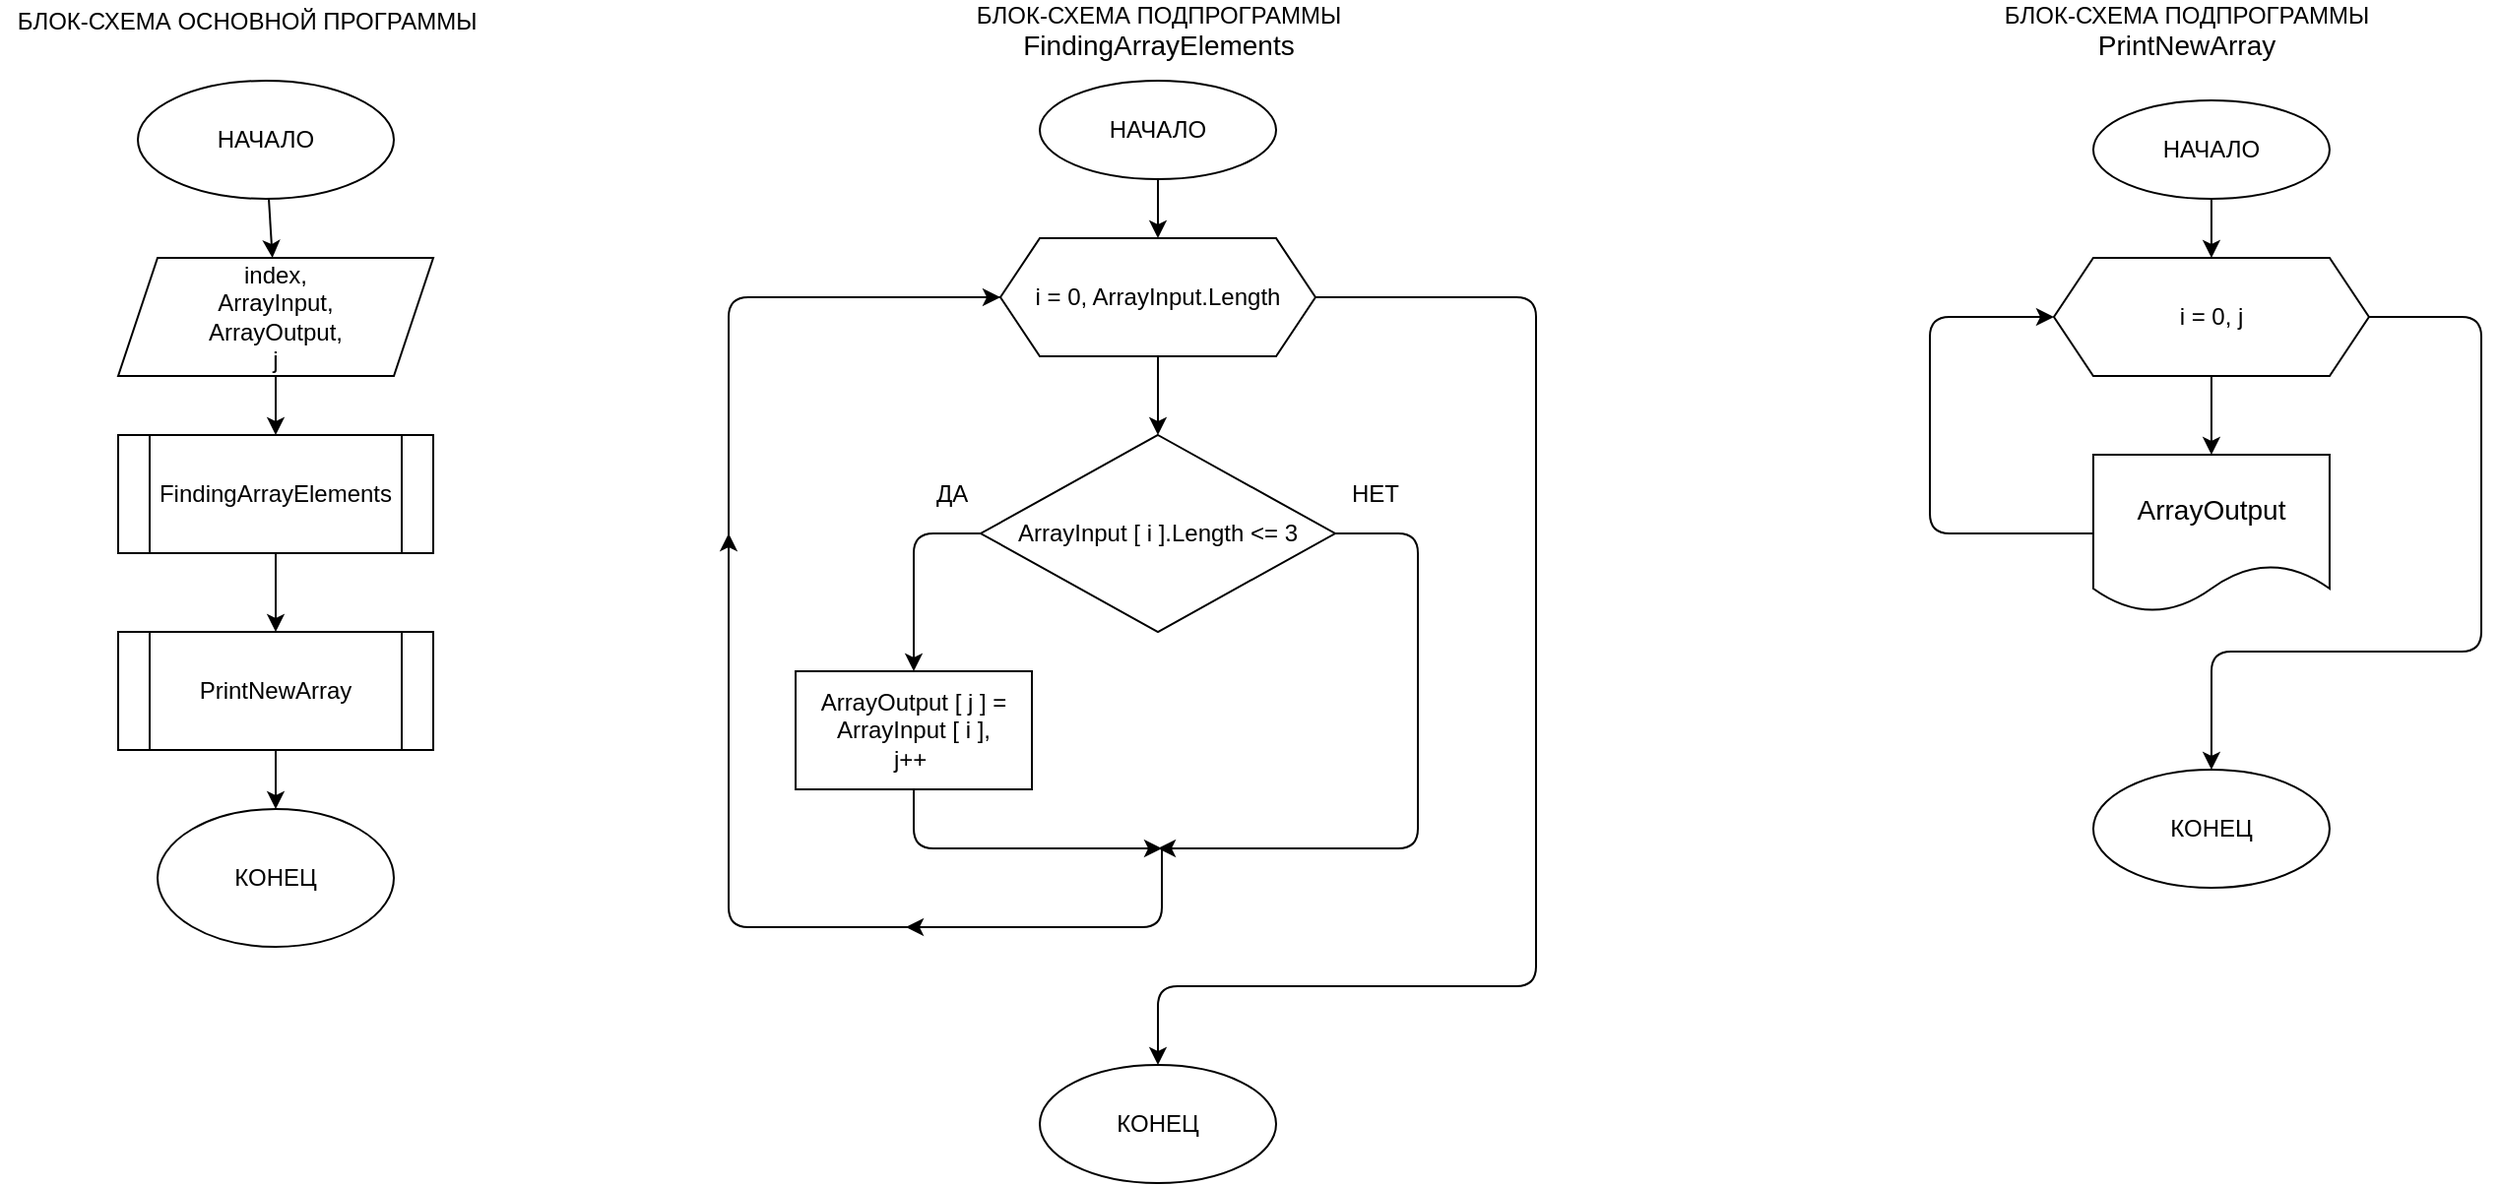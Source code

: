 <mxfile>
    <diagram id="7BOqnsu4mVJym4Z9Vq8J" name="Страница 1">
        <mxGraphModel dx="1393" dy="713" grid="1" gridSize="10" guides="1" tooltips="1" connect="1" arrows="1" fold="1" page="1" pageScale="1" pageWidth="827" pageHeight="1169" math="0" shadow="0">
            <root>
                <mxCell id="0"/>
                <mxCell id="1" parent="0"/>
                <mxCell id="3" value="БЛОК-СХЕМА ОСНОВНОЙ ПРОГРАММЫ" style="text;html=1;align=center;verticalAlign=middle;resizable=0;points=[];autosize=1;strokeColor=none;fillColor=none;" vertex="1" parent="1">
                    <mxGeometry x="10" y="10" width="250" height="20" as="geometry"/>
                </mxCell>
                <mxCell id="6" value="" style="edgeStyle=none;html=1;" edge="1" parent="1" source="4" target="5">
                    <mxGeometry relative="1" as="geometry"/>
                </mxCell>
                <mxCell id="4" value="НАЧАЛО" style="ellipse;whiteSpace=wrap;html=1;" vertex="1" parent="1">
                    <mxGeometry x="80" y="50" width="130" height="60" as="geometry"/>
                </mxCell>
                <mxCell id="9" value="" style="edgeStyle=none;html=1;" edge="1" parent="1" source="5" target="7">
                    <mxGeometry relative="1" as="geometry"/>
                </mxCell>
                <mxCell id="5" value="index,&lt;br&gt;ArrayInput,&lt;br&gt;ArrayOutput,&lt;br&gt;j" style="shape=parallelogram;perimeter=parallelogramPerimeter;whiteSpace=wrap;html=1;fixedSize=1;" vertex="1" parent="1">
                    <mxGeometry x="70" y="140" width="160" height="60" as="geometry"/>
                </mxCell>
                <mxCell id="10" value="" style="edgeStyle=none;html=1;" edge="1" parent="1" source="7" target="8">
                    <mxGeometry relative="1" as="geometry"/>
                </mxCell>
                <mxCell id="7" value="FindingArrayElements" style="shape=process;whiteSpace=wrap;html=1;backgroundOutline=1;" vertex="1" parent="1">
                    <mxGeometry x="70" y="230" width="160" height="60" as="geometry"/>
                </mxCell>
                <mxCell id="14" value="" style="edgeStyle=none;html=1;" edge="1" parent="1" source="8">
                    <mxGeometry relative="1" as="geometry">
                        <mxPoint x="150" y="420" as="targetPoint"/>
                    </mxGeometry>
                </mxCell>
                <mxCell id="8" value="PrintNewArray" style="shape=process;whiteSpace=wrap;html=1;backgroundOutline=1;" vertex="1" parent="1">
                    <mxGeometry x="70" y="330" width="160" height="60" as="geometry"/>
                </mxCell>
                <mxCell id="12" value="КОНЕЦ" style="ellipse;whiteSpace=wrap;html=1;" vertex="1" parent="1">
                    <mxGeometry x="90" y="420" width="120" height="70" as="geometry"/>
                </mxCell>
                <mxCell id="16" value="БЛОК-СХЕМА ПОДПРОГРАММЫ&lt;br&gt;&lt;font style=&quot;font-size: 14px&quot;&gt;FindingArrayElements&lt;/font&gt;" style="text;html=1;align=center;verticalAlign=middle;resizable=0;points=[];autosize=1;strokeColor=none;fillColor=none;" vertex="1" parent="1">
                    <mxGeometry x="498" y="10" width="200" height="30" as="geometry"/>
                </mxCell>
                <mxCell id="19" value="" style="edgeStyle=none;html=1;" edge="1" parent="1" source="17" target="18">
                    <mxGeometry relative="1" as="geometry"/>
                </mxCell>
                <mxCell id="17" value="НАЧАЛО" style="ellipse;whiteSpace=wrap;html=1;" vertex="1" parent="1">
                    <mxGeometry x="538" y="50" width="120" height="50" as="geometry"/>
                </mxCell>
                <mxCell id="21" value="" style="edgeStyle=none;html=1;" edge="1" parent="1" source="18" target="20">
                    <mxGeometry relative="1" as="geometry"/>
                </mxCell>
                <mxCell id="41" style="edgeStyle=orthogonalEdgeStyle;html=1;entryX=0.5;entryY=0;entryDx=0;entryDy=0;" edge="1" parent="1" source="18" target="40">
                    <mxGeometry relative="1" as="geometry">
                        <Array as="points">
                            <mxPoint x="790" y="160"/>
                            <mxPoint x="790" y="510"/>
                            <mxPoint x="598" y="510"/>
                        </Array>
                    </mxGeometry>
                </mxCell>
                <mxCell id="18" value="i = 0, ArrayInput.Length" style="shape=hexagon;perimeter=hexagonPerimeter2;whiteSpace=wrap;html=1;fixedSize=1;" vertex="1" parent="1">
                    <mxGeometry x="518" y="130" width="160" height="60" as="geometry"/>
                </mxCell>
                <mxCell id="25" value="" style="edgeStyle=none;html=1;" edge="1" parent="1" source="20" target="24">
                    <mxGeometry relative="1" as="geometry">
                        <Array as="points">
                            <mxPoint x="474" y="280"/>
                        </Array>
                    </mxGeometry>
                </mxCell>
                <mxCell id="32" value="" style="edgeStyle=none;html=1;" edge="1" parent="1" source="20">
                    <mxGeometry relative="1" as="geometry">
                        <mxPoint x="598" y="440" as="targetPoint"/>
                        <Array as="points">
                            <mxPoint x="730" y="280"/>
                            <mxPoint x="730" y="360"/>
                            <mxPoint x="730" y="440"/>
                        </Array>
                    </mxGeometry>
                </mxCell>
                <mxCell id="20" value="ArrayInput [ i ].Length &amp;lt;= 3" style="rhombus;whiteSpace=wrap;html=1;" vertex="1" parent="1">
                    <mxGeometry x="508" y="230" width="180" height="100" as="geometry"/>
                </mxCell>
                <mxCell id="33" style="edgeStyle=none;html=1;" edge="1" parent="1" source="24">
                    <mxGeometry relative="1" as="geometry">
                        <mxPoint x="600" y="440" as="targetPoint"/>
                        <Array as="points">
                            <mxPoint x="474" y="440"/>
                        </Array>
                    </mxGeometry>
                </mxCell>
                <mxCell id="24" value="ArrayOutput [ j ] = ArrayInput [ i ],&lt;br&gt;j++&amp;nbsp;" style="whiteSpace=wrap;html=1;" vertex="1" parent="1">
                    <mxGeometry x="414" y="350" width="120" height="60" as="geometry"/>
                </mxCell>
                <mxCell id="26" value="ДА" style="text;html=1;align=center;verticalAlign=middle;resizable=0;points=[];autosize=1;strokeColor=none;fillColor=none;" vertex="1" parent="1">
                    <mxGeometry x="478" y="250" width="30" height="20" as="geometry"/>
                </mxCell>
                <mxCell id="30" value="НЕТ" style="text;html=1;align=center;verticalAlign=middle;resizable=0;points=[];autosize=1;strokeColor=none;fillColor=none;" vertex="1" parent="1">
                    <mxGeometry x="688" y="250" width="40" height="20" as="geometry"/>
                </mxCell>
                <mxCell id="35" value="" style="endArrow=none;html=1;edgeStyle=orthogonalEdgeStyle;exitX=0;exitY=0.5;exitDx=0;exitDy=0;" edge="1" parent="1" source="18">
                    <mxGeometry width="50" height="50" relative="1" as="geometry">
                        <mxPoint x="390" y="470" as="sourcePoint"/>
                        <mxPoint x="600" y="440" as="targetPoint"/>
                        <Array as="points">
                            <mxPoint x="380" y="160"/>
                            <mxPoint x="380" y="480"/>
                            <mxPoint x="600" y="480"/>
                        </Array>
                    </mxGeometry>
                </mxCell>
                <mxCell id="37" value="" style="endArrow=classic;html=1;" edge="1" parent="1">
                    <mxGeometry width="50" height="50" relative="1" as="geometry">
                        <mxPoint x="440" y="160" as="sourcePoint"/>
                        <mxPoint x="518" y="160" as="targetPoint"/>
                    </mxGeometry>
                </mxCell>
                <mxCell id="38" value="" style="endArrow=classic;html=1;" edge="1" parent="1">
                    <mxGeometry width="50" height="50" relative="1" as="geometry">
                        <mxPoint x="380" y="350" as="sourcePoint"/>
                        <mxPoint x="380" y="280" as="targetPoint"/>
                    </mxGeometry>
                </mxCell>
                <mxCell id="39" value="" style="endArrow=classic;html=1;" edge="1" parent="1">
                    <mxGeometry width="50" height="50" relative="1" as="geometry">
                        <mxPoint x="510" y="480" as="sourcePoint"/>
                        <mxPoint x="470" y="480" as="targetPoint"/>
                    </mxGeometry>
                </mxCell>
                <mxCell id="40" value="КОНЕЦ" style="ellipse;whiteSpace=wrap;html=1;" vertex="1" parent="1">
                    <mxGeometry x="538" y="550" width="120" height="60" as="geometry"/>
                </mxCell>
                <mxCell id="44" value="БЛОК-СХЕМА ПОДПРОГРАММЫ&lt;br&gt;&lt;font style=&quot;font-size: 14px&quot;&gt;PrintNewArray&lt;/font&gt;" style="text;html=1;align=center;verticalAlign=middle;resizable=0;points=[];autosize=1;strokeColor=none;fillColor=none;" vertex="1" parent="1">
                    <mxGeometry x="1020" y="10" width="200" height="30" as="geometry"/>
                </mxCell>
                <mxCell id="45" value="" style="edgeStyle=none;html=1;" edge="1" source="46" target="49" parent="1">
                    <mxGeometry relative="1" as="geometry"/>
                </mxCell>
                <mxCell id="46" value="НАЧАЛО" style="ellipse;whiteSpace=wrap;html=1;" vertex="1" parent="1">
                    <mxGeometry x="1072.97" y="60" width="120" height="50" as="geometry"/>
                </mxCell>
                <mxCell id="47" value="" style="edgeStyle=none;html=1;" edge="1" source="49" parent="1">
                    <mxGeometry relative="1" as="geometry">
                        <mxPoint x="1132.97" y="240" as="targetPoint"/>
                    </mxGeometry>
                </mxCell>
                <mxCell id="48" style="edgeStyle=orthogonalEdgeStyle;html=1;entryX=0.5;entryY=0;entryDx=0;entryDy=0;" edge="1" source="49" target="61" parent="1">
                    <mxGeometry relative="1" as="geometry">
                        <Array as="points">
                            <mxPoint x="1270" y="170"/>
                            <mxPoint x="1270" y="340"/>
                            <mxPoint x="1133" y="340"/>
                        </Array>
                    </mxGeometry>
                </mxCell>
                <mxCell id="49" value="i = 0, j" style="shape=hexagon;perimeter=hexagonPerimeter2;whiteSpace=wrap;html=1;fixedSize=1;" vertex="1" parent="1">
                    <mxGeometry x="1052.97" y="140" width="160" height="60" as="geometry"/>
                </mxCell>
                <mxCell id="61" value="КОНЕЦ" style="ellipse;whiteSpace=wrap;html=1;" vertex="1" parent="1">
                    <mxGeometry x="1072.97" y="400" width="120" height="60" as="geometry"/>
                </mxCell>
                <mxCell id="63" style="edgeStyle=orthogonalEdgeStyle;html=1;entryX=0;entryY=0.5;entryDx=0;entryDy=0;fontSize=14;" edge="1" parent="1" source="62" target="49">
                    <mxGeometry relative="1" as="geometry">
                        <Array as="points">
                            <mxPoint x="990" y="280"/>
                            <mxPoint x="990" y="170"/>
                        </Array>
                    </mxGeometry>
                </mxCell>
                <mxCell id="62" value="ArrayOutput" style="shape=document;whiteSpace=wrap;html=1;boundedLbl=1;fontSize=14;" vertex="1" parent="1">
                    <mxGeometry x="1072.97" y="240" width="120" height="80" as="geometry"/>
                </mxCell>
            </root>
        </mxGraphModel>
    </diagram>
</mxfile>
